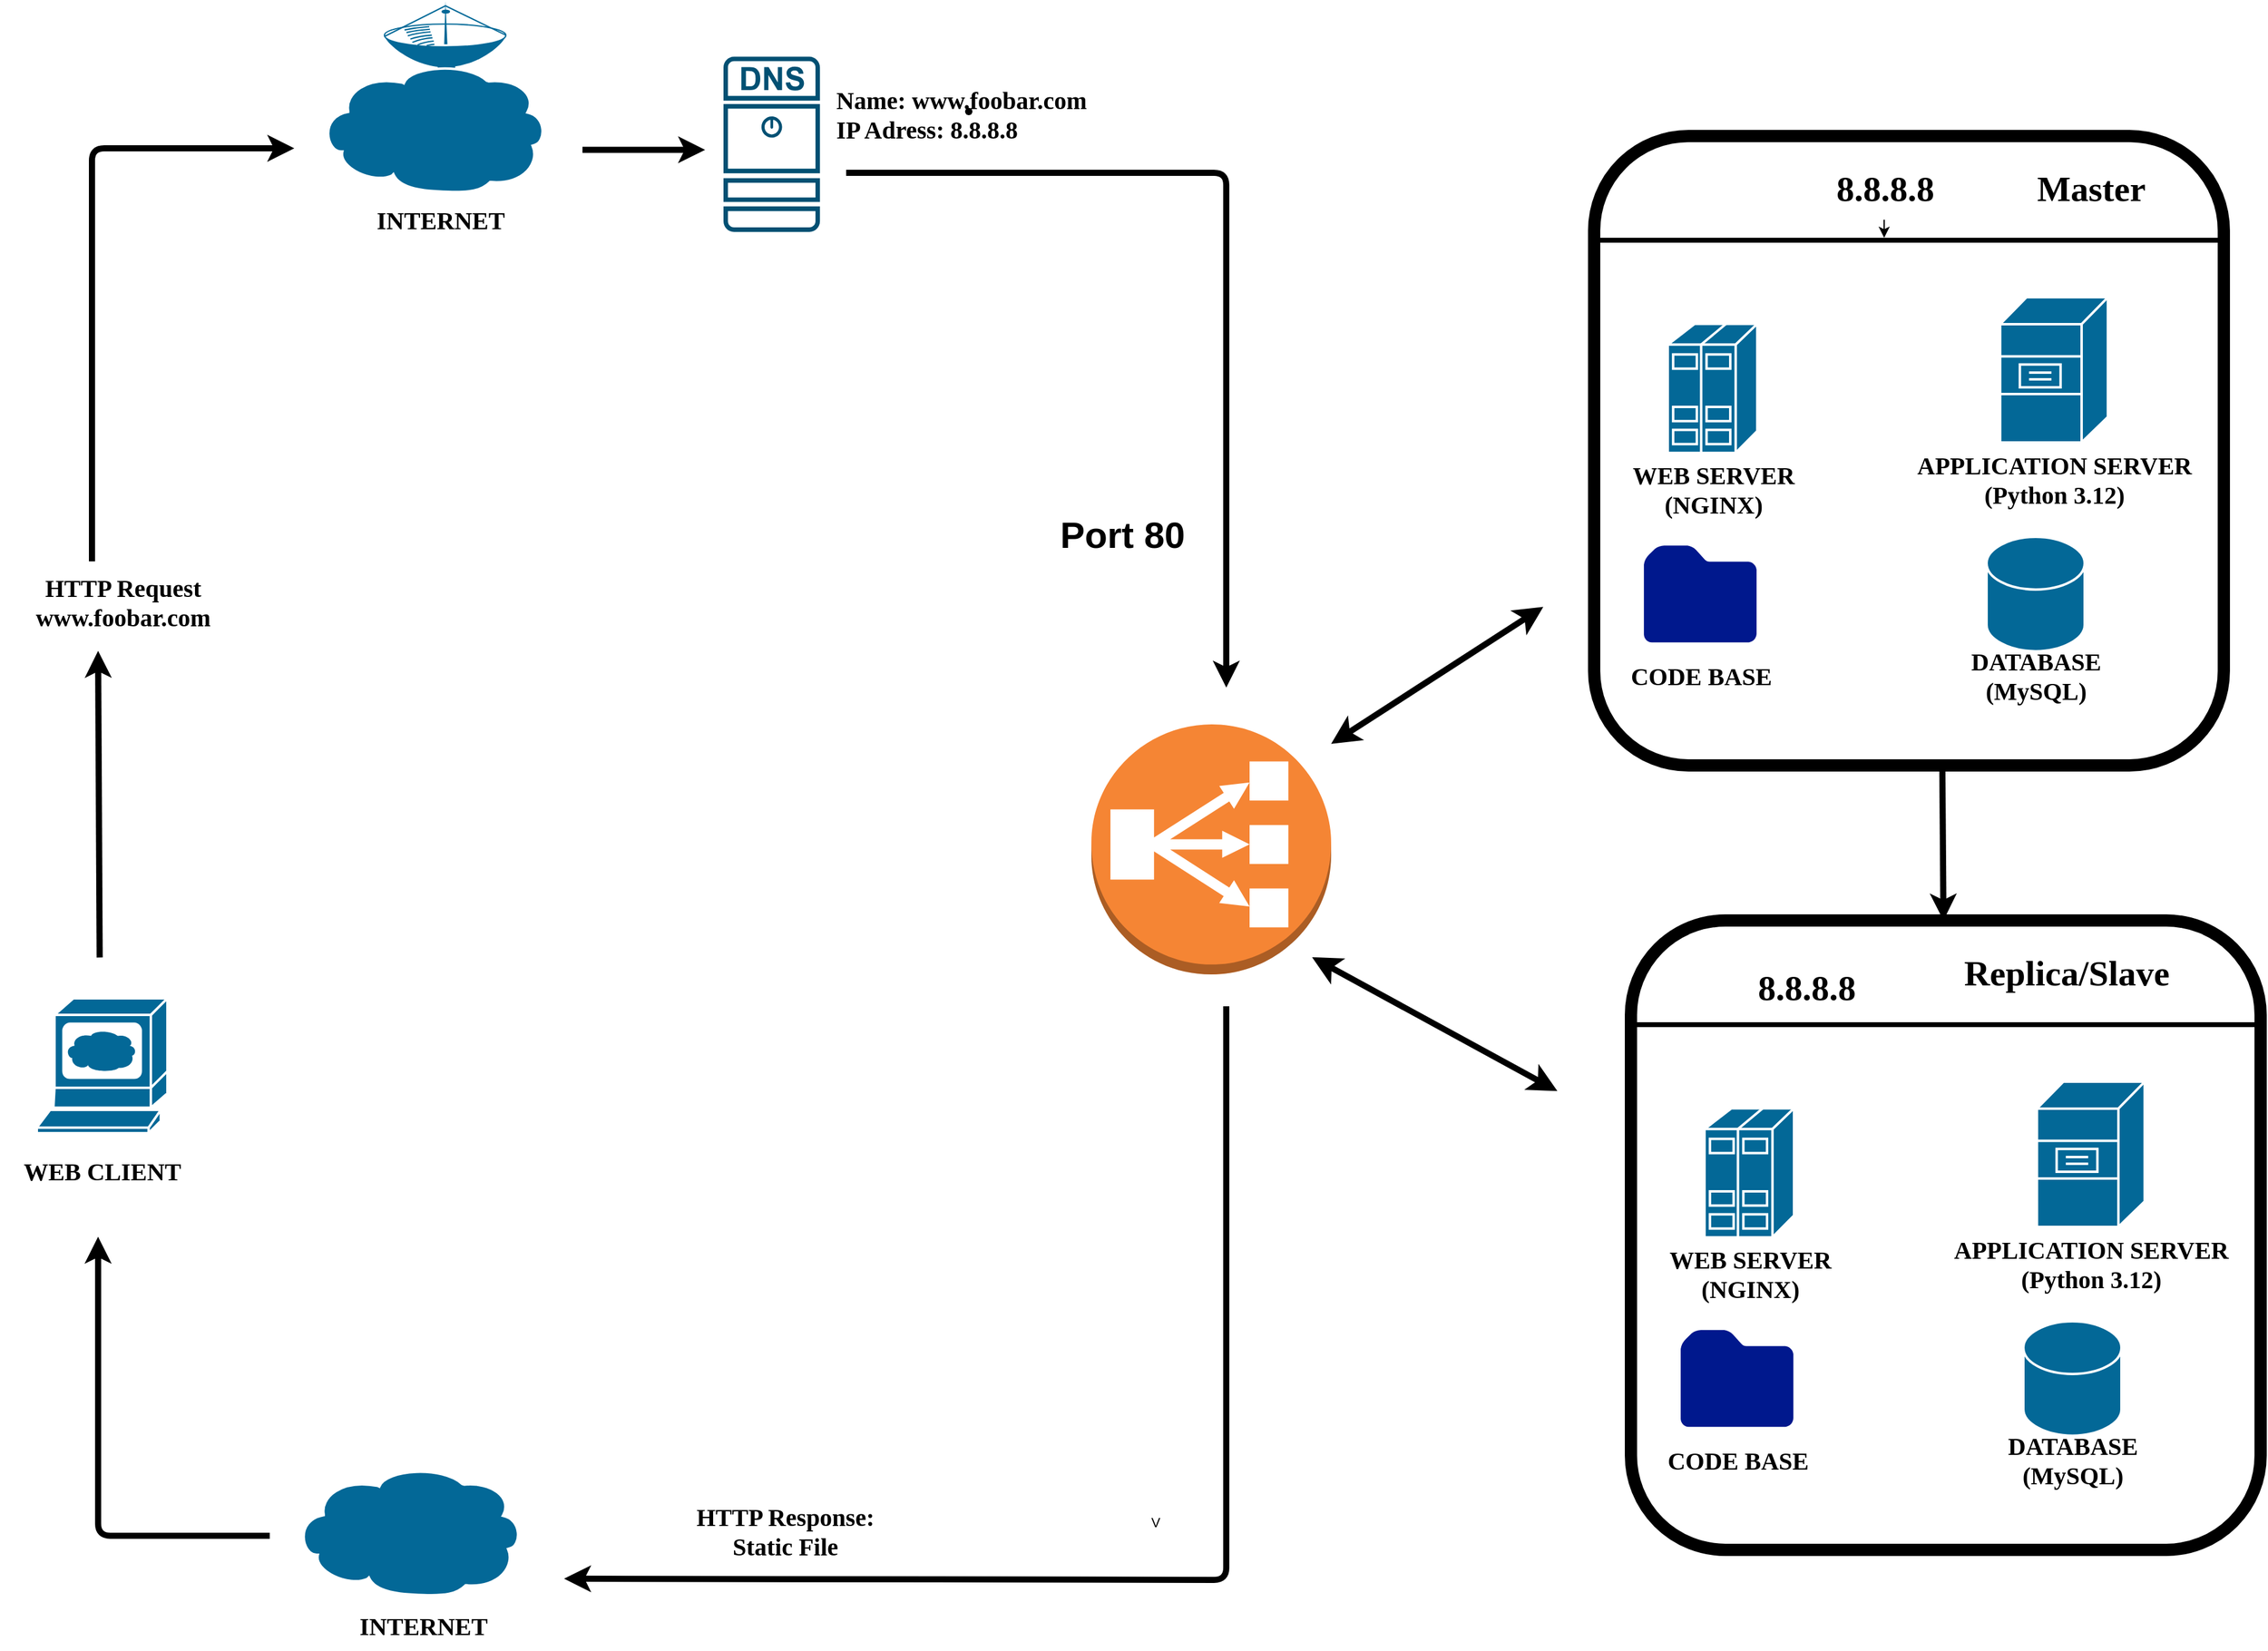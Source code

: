 <mxfile>
    <diagram id="dz4JyCz4ICa8bXvWnCkT" name="Page-1">
        <mxGraphModel dx="6312" dy="5060" grid="0" gridSize="10" guides="1" tooltips="1" connect="1" arrows="1" fold="1" page="1" pageScale="1" pageWidth="3000" pageHeight="3000" math="0" shadow="0">
            <root>
                <mxCell id="0"/>
                <mxCell id="1" parent="0"/>
                <mxCell id="2" value="" style="whiteSpace=wrap;html=1;aspect=fixed;strokeWidth=10;fontFamily=Tahoma;fontSize=20;fillColor=none;rounded=1;" vertex="1" parent="1">
                    <mxGeometry x="750" y="-630" width="513.47" height="513.47" as="geometry"/>
                </mxCell>
                <mxCell id="3" value="" style="shape=mxgraph.cisco.computers_and_peripherals.web_browser;html=1;pointerEvents=1;dashed=0;fillColor=#036897;strokeColor=#ffffff;strokeWidth=2;verticalLabelPosition=bottom;verticalAlign=top;align=center;outlineConnect=0;rounded=1;" vertex="1" parent="1">
                    <mxGeometry x="-520" y="73.47" width="106.56" height="110" as="geometry"/>
                </mxCell>
                <mxCell id="4" value="" style="shape=mxgraph.cisco.servers.file_server;html=1;pointerEvents=1;dashed=0;fillColor=#036897;strokeColor=#ffffff;strokeWidth=2;verticalLabelPosition=bottom;verticalAlign=top;align=center;outlineConnect=0;rounded=1;" vertex="1" parent="1">
                    <mxGeometry x="1081.09" y="-498.47" width="87.83" height="118.47" as="geometry"/>
                </mxCell>
                <mxCell id="5" value="" style="shape=mxgraph.cisco.storage.relational_database;html=1;pointerEvents=1;dashed=0;fillColor=#036897;strokeColor=#ffffff;strokeWidth=2;verticalLabelPosition=bottom;verticalAlign=top;align=center;outlineConnect=0;fontFamily=Helvetica;fontSize=12;fontColor=default;rounded=1;" vertex="1" parent="1">
                    <mxGeometry x="1070" y="-303" width="80" height="93.33" as="geometry"/>
                </mxCell>
                <mxCell id="6" value="" style="shape=mxgraph.cisco.servers.standard_host;html=1;pointerEvents=1;dashed=0;fillColor=#036897;strokeColor=#ffffff;strokeWidth=2;verticalLabelPosition=bottom;verticalAlign=top;align=center;outlineConnect=0;rounded=1;" vertex="1" parent="1">
                    <mxGeometry x="810" y="-476.79" width="73" height="105.26" as="geometry"/>
                </mxCell>
                <mxCell id="7" value="" style="shape=mxgraph.cisco.wireless.ground_terminal;html=1;pointerEvents=1;dashed=0;fillColor=#036897;strokeColor=#ffffff;strokeWidth=2;verticalLabelPosition=bottom;verticalAlign=top;align=center;outlineConnect=0;rounded=1;" vertex="1" parent="1">
                    <mxGeometry x="-236.5" y="-740" width="99" height="122" as="geometry"/>
                </mxCell>
                <mxCell id="8" value="" style="shape=mxgraph.cisco.storage.cloud;html=1;pointerEvents=1;dashed=0;fillColor=#036897;strokeColor=#ffffff;strokeWidth=2;verticalLabelPosition=bottom;verticalAlign=top;align=center;outlineConnect=0;rounded=1;" vertex="1" parent="1">
                    <mxGeometry x="-290" y="-690" width="186" height="106" as="geometry"/>
                </mxCell>
                <mxCell id="9" value="&lt;b&gt;&lt;font style=&quot;font-size: 20px;&quot; face=&quot;Tahoma&quot;&gt;INTERNET&lt;/font&gt;&lt;/b&gt;" style="text;html=1;align=center;verticalAlign=middle;resizable=0;points=[];autosize=1;strokeColor=none;fillColor=none;rounded=1;" vertex="1" parent="1">
                    <mxGeometry x="-256.5" y="-581.79" width="130" height="40" as="geometry"/>
                </mxCell>
                <mxCell id="10" value="&lt;font face=&quot;Tahoma&quot;&gt;&lt;span style=&quot;font-size: 20px;&quot;&gt;&lt;b&gt;WEB CLIENT&lt;/b&gt;&lt;/span&gt;&lt;/font&gt;" style="text;html=1;align=center;verticalAlign=middle;resizable=0;points=[];autosize=1;rounded=1;" vertex="1" parent="1">
                    <mxGeometry x="-541.72" y="193.67" width="150" height="40" as="geometry"/>
                </mxCell>
                <mxCell id="11" value="&lt;b&gt;&lt;font style=&quot;font-size: 20px;&quot; face=&quot;Tahoma&quot;&gt;WEB SERVER&lt;br&gt;(NGINX)&lt;br&gt;&lt;/font&gt;&lt;/b&gt;" style="text;html=1;align=center;verticalAlign=middle;resizable=0;points=[];autosize=1;strokeColor=none;fillColor=none;rounded=1;" vertex="1" parent="1">
                    <mxGeometry x="766.5" y="-371.53" width="160" height="60" as="geometry"/>
                </mxCell>
                <mxCell id="12" value="&lt;font face=&quot;Tahoma&quot;&gt;&lt;span style=&quot;font-size: 20px;&quot;&gt;&lt;b&gt;DATABASE&lt;br&gt;(MySQL)&lt;br&gt;&lt;/b&gt;&lt;/span&gt;&lt;/font&gt;" style="text;html=1;align=center;verticalAlign=middle;resizable=0;points=[];autosize=1;strokeColor=none;fillColor=none;rounded=1;" vertex="1" parent="1">
                    <mxGeometry x="1045" y="-220" width="130" height="60" as="geometry"/>
                </mxCell>
                <mxCell id="13" value="&lt;b&gt;&lt;font style=&quot;font-size: 20px;&quot; face=&quot;Tahoma&quot;&gt;APPLICATION SERVER&lt;br&gt;(Python 3.12)&lt;br&gt;&lt;/font&gt;&lt;/b&gt;" style="text;html=1;align=center;verticalAlign=middle;resizable=0;points=[];autosize=1;strokeColor=none;fillColor=none;rounded=1;" vertex="1" parent="1">
                    <mxGeometry x="1000" y="-380" width="250" height="60" as="geometry"/>
                </mxCell>
                <mxCell id="14" value="&lt;b&gt;&lt;font style=&quot;font-size: 20px;&quot; face=&quot;Tahoma&quot;&gt;CODE BASE&lt;/font&gt;&lt;/b&gt;" style="text;html=1;align=center;verticalAlign=middle;resizable=0;points=[];autosize=1;strokeColor=none;fillColor=none;rounded=1;" vertex="1" parent="1">
                    <mxGeometry x="766.5" y="-210" width="140" height="40" as="geometry"/>
                </mxCell>
                <mxCell id="15" value="" style="line;strokeWidth=4;direction=west;html=1;perimeter=backbonePerimeter;points=[];outlineConnect=0;fontFamily=Tahoma;fontSize=20;fillColor=none;rotation=0;rounded=1;" vertex="1" parent="1">
                    <mxGeometry x="750" y="-550" width="510" height="10" as="geometry"/>
                </mxCell>
                <mxCell id="16" value="" style="points=[[0.015,0.015,0],[0.985,0.015,0],[0.985,0.985,0],[0.015,0.985,0],[0.25,0,0],[0.5,0,0],[0.75,0,0],[1,0.25,0],[1,0.5,0],[1,0.75,0],[0.75,1,0],[0.5,1,0],[0.25,1,0],[0,0.75,0],[0,0.5,0],[0,0.25,0]];verticalLabelPosition=bottom;html=1;verticalAlign=top;aspect=fixed;align=center;pointerEvents=1;shape=mxgraph.cisco19.dns_server;fillColor=#005073;strokeColor=none;strokeWidth=10;fontFamily=Tahoma;fontSize=20;rounded=1;" vertex="1" parent="1">
                    <mxGeometry x="40" y="-694.79" width="78.65" height="143" as="geometry"/>
                </mxCell>
                <mxCell id="17" value="" style="aspect=fixed;pointerEvents=1;shadow=0;dashed=0;html=1;strokeColor=none;labelPosition=center;verticalLabelPosition=bottom;verticalAlign=top;align=center;fillColor=#00188D;shape=mxgraph.mscae.enterprise.folder;strokeWidth=10;fontFamily=Tahoma;fontSize=20;rounded=1;" vertex="1" parent="1">
                    <mxGeometry x="790.57" y="-295.83" width="91.86" height="79" as="geometry"/>
                </mxCell>
                <mxCell id="35" value="" style="edgeStyle=none;html=1;" edge="1" parent="1" source="18" target="15">
                    <mxGeometry relative="1" as="geometry"/>
                </mxCell>
                <mxCell id="18" value="&lt;b&gt;&lt;font style=&quot;font-size: 29px;&quot; face=&quot;Tahoma&quot;&gt;8.8.8.8&lt;/font&gt;&lt;/b&gt;" style="text;html=1;align=center;verticalAlign=middle;resizable=0;points=[];autosize=1;strokeColor=none;fillColor=none;rounded=1;" vertex="1" parent="1">
                    <mxGeometry x="926.5" y="-611.73" width="120" height="50" as="geometry"/>
                </mxCell>
                <mxCell id="19" value="" style="shape=mxgraph.cisco.storage.cloud;pointerEvents=1;dashed=0;fillColor=#036897;strokeColor=#ffffff;strokeWidth=2;verticalLabelPosition=bottom;verticalAlign=top;align=center;outlineConnect=0;rounded=1;" vertex="1" parent="1">
                    <mxGeometry x="-310" y="454.9" width="186" height="106" as="geometry"/>
                </mxCell>
                <mxCell id="20" value="&lt;b&gt;&lt;font style=&quot;font-size: 20px;&quot; face=&quot;Tahoma&quot;&gt;HTTP Request&lt;br&gt;www.foobar.com&lt;br&gt;&lt;/font&gt;&lt;/b&gt;" style="text;html=1;align=center;verticalAlign=middle;resizable=0;points=[];autosize=1;strokeColor=none;fillColor=none;rounded=1;" vertex="1" parent="1">
                    <mxGeometry x="-550" y="-280" width="200" height="60" as="geometry"/>
                </mxCell>
                <mxCell id="21" value="&lt;b&gt;&lt;font style=&quot;font-size: 20px;&quot; face=&quot;Tahoma&quot;&gt;HTTP Response:&lt;br&gt;Static File&lt;br&gt;&lt;/font&gt;&lt;/b&gt;" style="text;html=1;align=center;verticalAlign=middle;resizable=0;points=[];autosize=1;strokeColor=none;fillColor=none;rounded=1;" vertex="1" parent="1">
                    <mxGeometry x="-5" y="477.9" width="190" height="60" as="geometry"/>
                </mxCell>
                <mxCell id="22" value="&lt;b&gt;&lt;font style=&quot;font-size: 20px;&quot; face=&quot;Tahoma&quot;&gt;Name: www.foobar.com&lt;br&gt;IP Adress: 8.8.8.8&lt;br&gt;&lt;/font&gt;&lt;/b&gt;" style="text;html=1;align=left;verticalAlign=middle;resizable=0;points=[];autosize=1;strokeColor=none;fillColor=none;rounded=1;" vertex="1" parent="1">
                    <mxGeometry x="130" y="-678" width="270" height="60" as="geometry"/>
                </mxCell>
                <mxCell id="23" value="&lt;b&gt;&lt;font style=&quot;font-size: 20px;&quot; face=&quot;Tahoma&quot;&gt;INTERNET&lt;/font&gt;&lt;/b&gt;" style="text;html=1;align=center;verticalAlign=middle;resizable=0;points=[];autosize=1;strokeColor=none;fillColor=none;rounded=1;" vertex="1" parent="1">
                    <mxGeometry x="-270" y="564.9" width="130" height="40" as="geometry"/>
                </mxCell>
                <mxCell id="24" value="" style="whiteSpace=wrap;html=1;aspect=fixed;strokeWidth=10;fontFamily=Tahoma;fontSize=20;fillColor=none;rounded=1;" vertex="1" parent="1">
                    <mxGeometry x="780" y="10.0" width="513.47" height="513.47" as="geometry"/>
                </mxCell>
                <mxCell id="25" value="" style="shape=mxgraph.cisco.servers.file_server;html=1;pointerEvents=1;dashed=0;fillColor=#036897;strokeColor=#ffffff;strokeWidth=2;verticalLabelPosition=bottom;verticalAlign=top;align=center;outlineConnect=0;rounded=1;" vertex="1" parent="1">
                    <mxGeometry x="1111.09" y="141.53" width="87.83" height="118.47" as="geometry"/>
                </mxCell>
                <mxCell id="26" value="" style="shape=mxgraph.cisco.storage.relational_database;html=1;pointerEvents=1;dashed=0;fillColor=#036897;strokeColor=#ffffff;strokeWidth=2;verticalLabelPosition=bottom;verticalAlign=top;align=center;outlineConnect=0;fontFamily=Helvetica;fontSize=12;fontColor=default;rounded=1;" vertex="1" parent="1">
                    <mxGeometry x="1100" y="337" width="80" height="93.33" as="geometry"/>
                </mxCell>
                <mxCell id="27" value="" style="shape=mxgraph.cisco.servers.standard_host;html=1;pointerEvents=1;dashed=0;fillColor=#036897;strokeColor=#ffffff;strokeWidth=2;verticalLabelPosition=bottom;verticalAlign=top;align=center;outlineConnect=0;rounded=1;" vertex="1" parent="1">
                    <mxGeometry x="840" y="163.21" width="73" height="105.26" as="geometry"/>
                </mxCell>
                <mxCell id="28" value="&lt;b&gt;&lt;font style=&quot;font-size: 20px;&quot; face=&quot;Tahoma&quot;&gt;WEB SERVER&lt;br&gt;(NGINX)&lt;br&gt;&lt;/font&gt;&lt;/b&gt;" style="text;html=1;align=center;verticalAlign=middle;resizable=0;points=[];autosize=1;strokeColor=none;fillColor=none;rounded=1;" vertex="1" parent="1">
                    <mxGeometry x="796.5" y="268.47" width="160" height="60" as="geometry"/>
                </mxCell>
                <mxCell id="29" value="&lt;font face=&quot;Tahoma&quot;&gt;&lt;span style=&quot;font-size: 20px;&quot;&gt;&lt;b&gt;DATABASE&lt;br&gt;(MySQL)&lt;br&gt;&lt;/b&gt;&lt;/span&gt;&lt;/font&gt;" style="text;html=1;align=center;verticalAlign=middle;resizable=0;points=[];autosize=1;strokeColor=none;fillColor=none;rounded=1;" vertex="1" parent="1">
                    <mxGeometry x="1075" y="420" width="130" height="60" as="geometry"/>
                </mxCell>
                <mxCell id="30" value="&lt;b&gt;&lt;font style=&quot;font-size: 20px;&quot; face=&quot;Tahoma&quot;&gt;APPLICATION SERVER&lt;br&gt;(Python 3.12)&lt;br&gt;&lt;/font&gt;&lt;/b&gt;" style="text;html=1;align=center;verticalAlign=middle;resizable=0;points=[];autosize=1;strokeColor=none;fillColor=none;rounded=1;" vertex="1" parent="1">
                    <mxGeometry x="1030" y="260" width="250" height="60" as="geometry"/>
                </mxCell>
                <mxCell id="31" value="&lt;b&gt;&lt;font style=&quot;font-size: 20px;&quot; face=&quot;Tahoma&quot;&gt;CODE BASE&lt;/font&gt;&lt;/b&gt;" style="text;html=1;align=center;verticalAlign=middle;resizable=0;points=[];autosize=1;strokeColor=none;fillColor=none;rounded=1;" vertex="1" parent="1">
                    <mxGeometry x="796.5" y="430" width="140" height="40" as="geometry"/>
                </mxCell>
                <mxCell id="32" value="" style="line;strokeWidth=4;direction=west;html=1;perimeter=backbonePerimeter;points=[];outlineConnect=0;fontFamily=Tahoma;fontSize=20;fillColor=none;rotation=0;rounded=1;" vertex="1" parent="1">
                    <mxGeometry x="780" y="90.0" width="510" height="10" as="geometry"/>
                </mxCell>
                <mxCell id="33" value="" style="aspect=fixed;pointerEvents=1;shadow=0;dashed=0;html=1;strokeColor=none;labelPosition=center;verticalLabelPosition=bottom;verticalAlign=top;align=center;fillColor=#00188D;shape=mxgraph.mscae.enterprise.folder;strokeWidth=10;fontFamily=Tahoma;fontSize=20;rounded=1;" vertex="1" parent="1">
                    <mxGeometry x="820.57" y="344.17" width="91.86" height="79" as="geometry"/>
                </mxCell>
                <mxCell id="34" value="&lt;b&gt;&lt;font style=&quot;font-size: 29px;&quot; face=&quot;Tahoma&quot;&gt;8.8.8.8&lt;/font&gt;&lt;/b&gt;" style="text;html=1;align=center;verticalAlign=middle;resizable=0;points=[];autosize=1;strokeColor=none;fillColor=none;rounded=1;" vertex="1" parent="1">
                    <mxGeometry x="863" y="40.0" width="120" height="50" as="geometry"/>
                </mxCell>
                <mxCell id="36" value="&lt;b&gt;&lt;font style=&quot;font-size: 29px;&quot; face=&quot;Tahoma&quot;&gt;Master&lt;/font&gt;&lt;/b&gt;" style="text;html=1;align=center;verticalAlign=middle;resizable=0;points=[];autosize=1;strokeColor=none;fillColor=none;rounded=1;" vertex="1" parent="1">
                    <mxGeometry x="1095" y="-611.73" width="120" height="50" as="geometry"/>
                </mxCell>
                <mxCell id="37" value="&lt;b&gt;&lt;font style=&quot;font-size: 29px;&quot; face=&quot;Tahoma&quot;&gt;Replica/Slave&lt;/font&gt;&lt;/b&gt;" style="text;html=1;align=center;verticalAlign=middle;resizable=0;points=[];autosize=1;strokeColor=none;fillColor=none;rounded=1;" vertex="1" parent="1">
                    <mxGeometry x="1020" y="28.27" width="230" height="50" as="geometry"/>
                </mxCell>
                <mxCell id="38" value="" style="outlineConnect=0;dashed=0;verticalLabelPosition=bottom;verticalAlign=top;align=center;html=1;shape=mxgraph.aws3.classic_load_balancer;fillColor=#F58534;gradientColor=none;" vertex="1" parent="1">
                    <mxGeometry x="340" y="-150" width="195.5" height="204" as="geometry"/>
                </mxCell>
                <mxCell id="40" value="&lt;font style=&quot;font-size: 30px;&quot;&gt;Port 80&lt;/font&gt;" style="text;html=1;align=center;verticalAlign=middle;resizable=0;points=[];autosize=1;strokeColor=none;fillColor=none;rotation=0;fontStyle=1" vertex="1" parent="1">
                    <mxGeometry x="300" y="-330" width="130" height="50" as="geometry"/>
                </mxCell>
                <mxCell id="41" value="" style="edgeStyle=none;orthogonalLoop=1;jettySize=auto;html=1;strokeWidth=5;entryX=0.4;entryY=1.167;entryDx=0;entryDy=0;entryPerimeter=0;" edge="1" parent="1" target="20">
                    <mxGeometry width="100" relative="1" as="geometry">
                        <mxPoint x="-468.72" y="40.2" as="sourcePoint"/>
                        <mxPoint x="-468.72" y="-129.8" as="targetPoint"/>
                        <Array as="points"/>
                    </mxGeometry>
                </mxCell>
                <mxCell id="42" value="" style="edgeStyle=none;orthogonalLoop=1;jettySize=auto;html=1;strokeWidth=5;exitX=0.375;exitY=-0.05;exitDx=0;exitDy=0;exitPerimeter=0;" edge="1" parent="1" source="20">
                    <mxGeometry width="100" relative="1" as="geometry">
                        <mxPoint x="-440" y="-340.4" as="sourcePoint"/>
                        <mxPoint x="-310" y="-620" as="targetPoint"/>
                        <Array as="points">
                            <mxPoint x="-475" y="-620"/>
                        </Array>
                    </mxGeometry>
                </mxCell>
                <mxCell id="43" value="" style="edgeStyle=none;orthogonalLoop=1;jettySize=auto;html=1;strokeWidth=5;" edge="1" parent="1">
                    <mxGeometry width="100" relative="1" as="geometry">
                        <mxPoint x="-75" y="-618.79" as="sourcePoint"/>
                        <mxPoint x="25" y="-618.79" as="targetPoint"/>
                        <Array as="points"/>
                    </mxGeometry>
                </mxCell>
                <mxCell id="45" value="" style="edgeStyle=none;orthogonalLoop=1;jettySize=auto;html=1;strokeWidth=5;" edge="1" parent="1">
                    <mxGeometry width="100" relative="1" as="geometry">
                        <mxPoint x="-330" y="512" as="sourcePoint"/>
                        <mxPoint x="-470" y="268" as="targetPoint"/>
                        <Array as="points">
                            <mxPoint x="-470" y="512"/>
                        </Array>
                    </mxGeometry>
                </mxCell>
                <mxCell id="46" value="V" style="edgeStyle=none;orthogonalLoop=1;jettySize=auto;html=1;strokeWidth=5;" edge="1" parent="1">
                    <mxGeometry x="0.047" y="-47" width="100" relative="1" as="geometry">
                        <mxPoint x="450" y="80" as="sourcePoint"/>
                        <mxPoint x="-90" y="547" as="targetPoint"/>
                        <Array as="points">
                            <mxPoint x="450" y="548"/>
                        </Array>
                        <mxPoint x="1" as="offset"/>
                    </mxGeometry>
                </mxCell>
                <mxCell id="47" value="" style="shape=waypoint;sketch=0;size=6;pointerEvents=1;points=[];fillColor=none;resizable=0;rotatable=0;perimeter=centerPerimeter;snapToPoint=1;fontSize=30;" vertex="1" parent="1">
                    <mxGeometry x="230" y="-660" width="20" height="20" as="geometry"/>
                </mxCell>
                <mxCell id="49" value="" style="edgeStyle=none;orthogonalLoop=1;jettySize=auto;html=1;fontSize=30;strokeWidth=5;" edge="1" parent="1">
                    <mxGeometry width="100" relative="1" as="geometry">
                        <mxPoint x="140" y="-600" as="sourcePoint"/>
                        <mxPoint x="450" y="-180" as="targetPoint"/>
                        <Array as="points">
                            <mxPoint x="450" y="-600"/>
                        </Array>
                    </mxGeometry>
                </mxCell>
                <mxCell id="50" value="" style="edgeStyle=none;orthogonalLoop=1;jettySize=auto;html=1;endArrow=classic;startArrow=classic;endSize=8;startSize=8;strokeWidth=5;fontSize=30;" edge="1" parent="1">
                    <mxGeometry width="100" relative="1" as="geometry">
                        <mxPoint x="535.5" y="-134.13" as="sourcePoint"/>
                        <mxPoint x="708.5" y="-245.86" as="targetPoint"/>
                        <Array as="points"/>
                    </mxGeometry>
                </mxCell>
                <mxCell id="51" value="" style="edgeStyle=none;orthogonalLoop=1;jettySize=auto;html=1;endArrow=classic;startArrow=classic;endSize=8;startSize=8;strokeWidth=5;fontSize=30;" edge="1" parent="1">
                    <mxGeometry width="100" relative="1" as="geometry">
                        <mxPoint x="520" y="40" as="sourcePoint"/>
                        <mxPoint x="720" y="149.14" as="targetPoint"/>
                        <Array as="points"/>
                    </mxGeometry>
                </mxCell>
                <mxCell id="53" value="" style="edgeStyle=none;orthogonalLoop=1;jettySize=auto;html=1;strokeWidth=5;exitX=0.553;exitY=1.009;exitDx=0;exitDy=0;exitPerimeter=0;" edge="1" parent="1" source="2" target="24">
                    <mxGeometry width="100" relative="1" as="geometry">
                        <mxPoint x="1060" y="-50" as="sourcePoint"/>
                        <mxPoint x="1160" y="-50" as="targetPoint"/>
                        <Array as="points"/>
                    </mxGeometry>
                </mxCell>
            </root>
        </mxGraphModel>
    </diagram>
</mxfile>